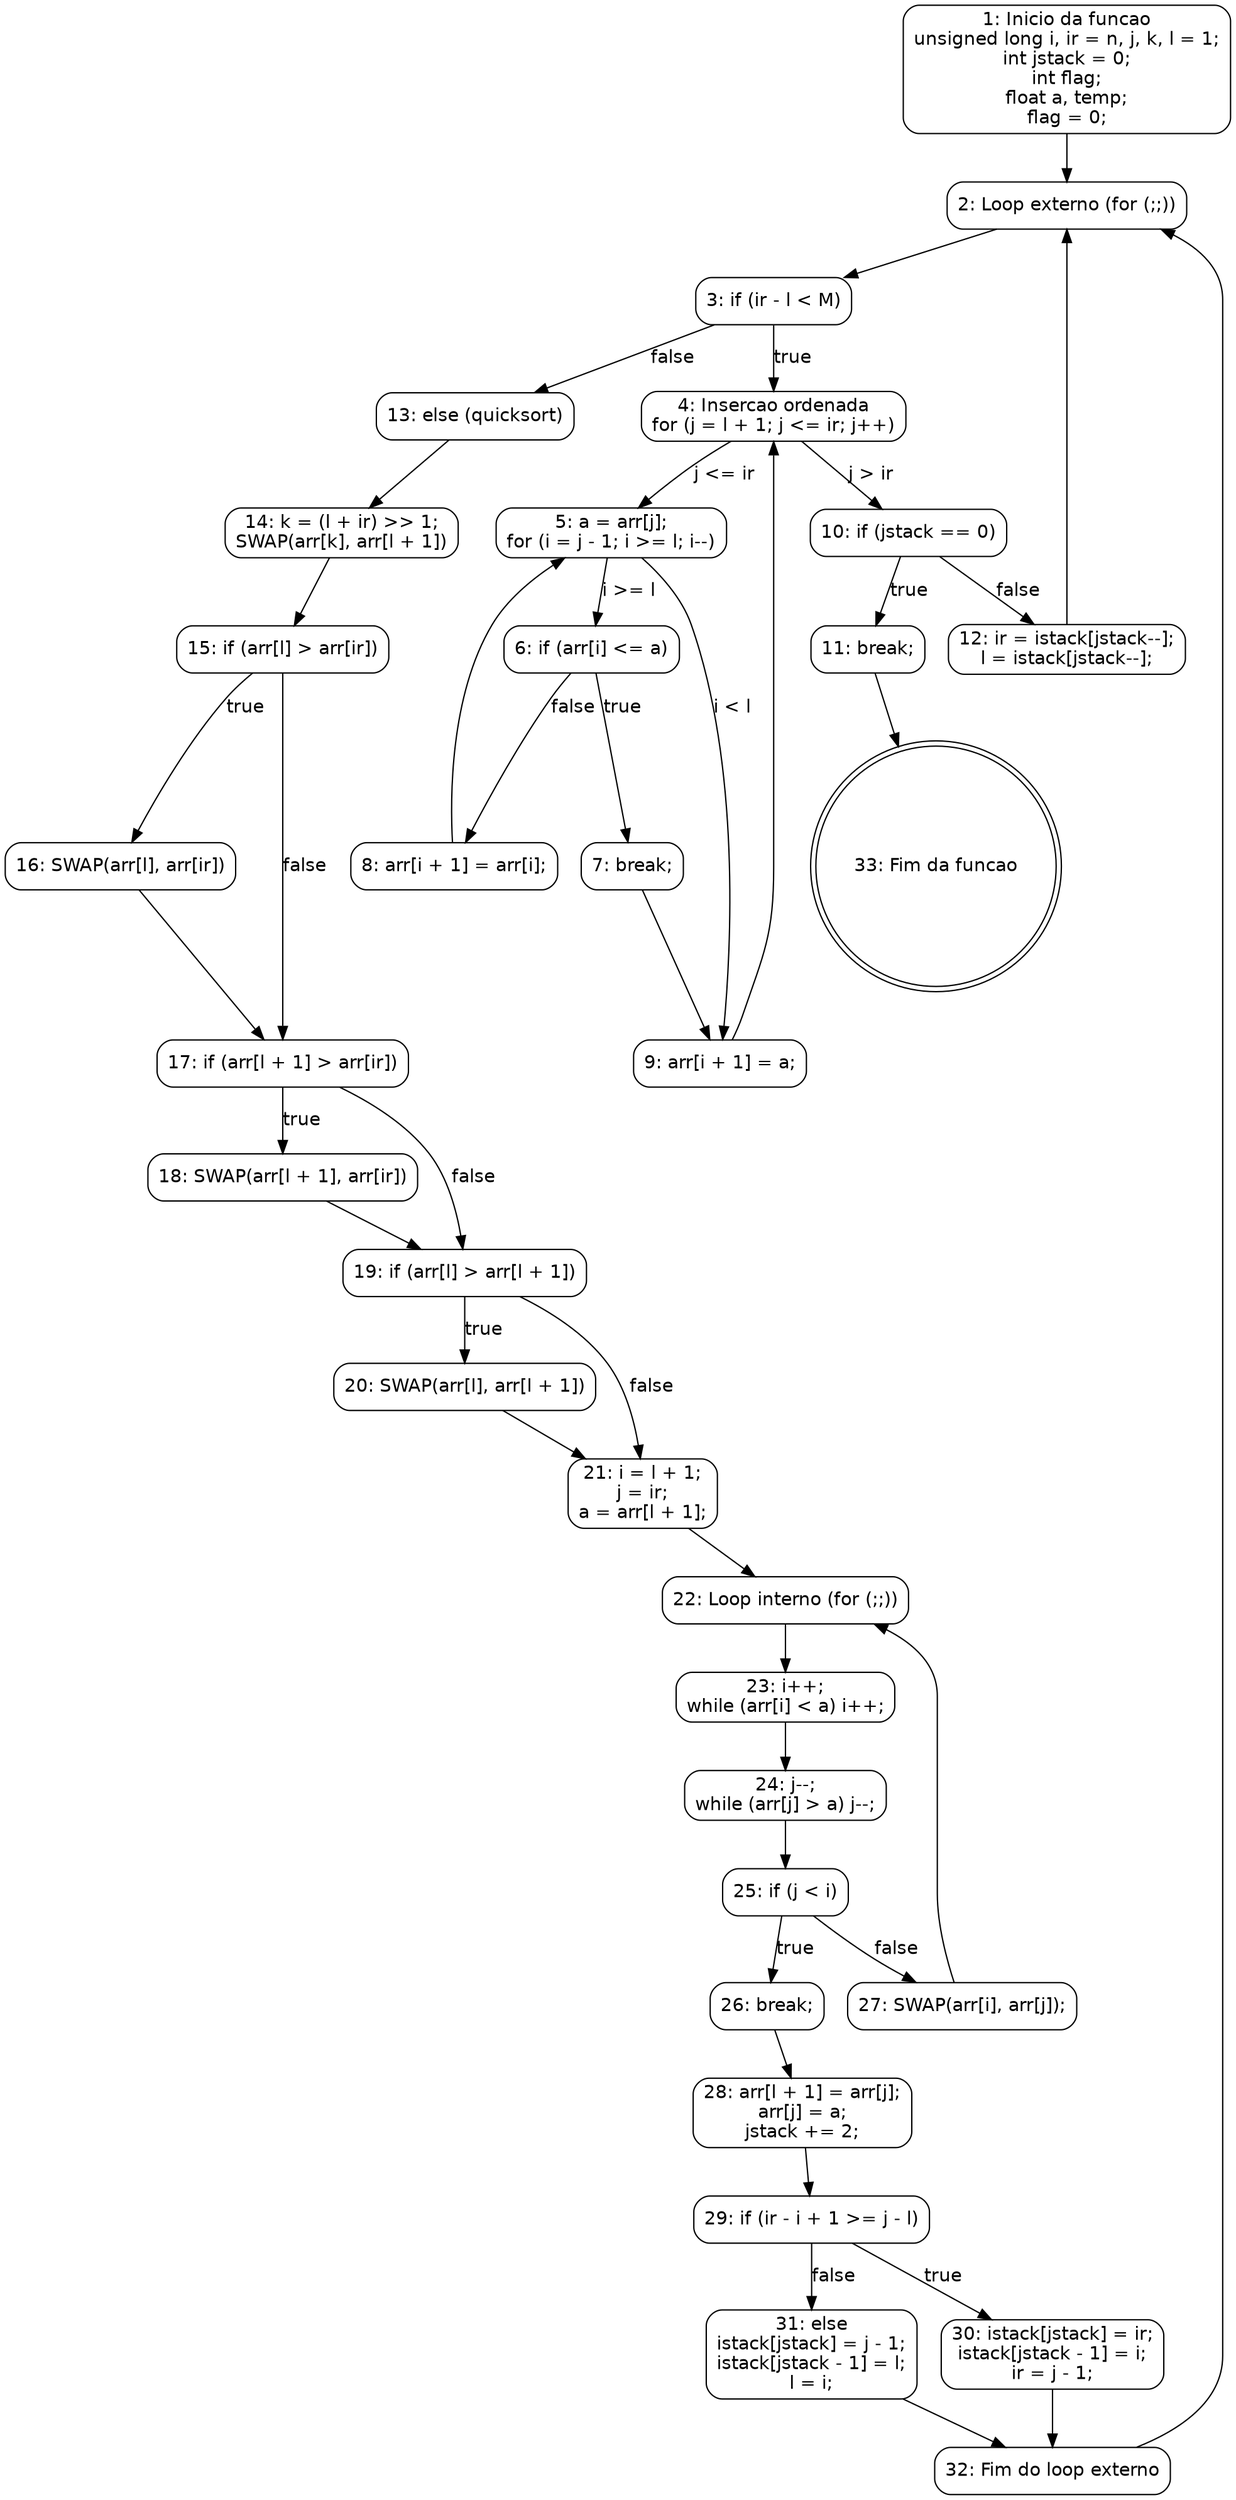 digraph sort_CFG {
    node [shape=box, style=rounded, fontname="Helvetica"];
    edge [fontname="Helvetica"];

    // Nos do CFG
    N1 [label="1: Inicio da funcao\nunsigned long i, ir = n, j, k, l = 1;\nint jstack = 0;\nint flag;\nfloat a, temp;\nflag = 0;"];
    N2 [label="2: Loop externo (for (;;))"];
    N3 [label="3: if (ir - l < M)"];
    N4 [label="4: Insercao ordenada\nfor (j = l + 1; j <= ir; j++)"];
    N5 [label="5: a = arr[j];\nfor (i = j - 1; i >= l; i--)"];
    N6 [label="6: if (arr[i] <= a)"];
    N7 [label="7: break;"];
    N8 [label="8: arr[i + 1] = arr[i];"];
    N9 [label="9: arr[i + 1] = a;"];
    N10 [label="10: if (jstack == 0)"];
    N11 [label="11: break;"];
    N12 [label="12: ir = istack[jstack--];\nl = istack[jstack--];"];
    N13 [label="13: else (quicksort)"];
    N14 [label="14: k = (l + ir) >> 1;\nSWAP(arr[k], arr[l + 1])"];
    N15 [label="15: if (arr[l] > arr[ir])"];
    N16 [label="16: SWAP(arr[l], arr[ir])"];
    N17 [label="17: if (arr[l + 1] > arr[ir])"];
    N18 [label="18: SWAP(arr[l + 1], arr[ir])"];
    N19 [label="19: if (arr[l] > arr[l + 1])"];
    N20 [label="20: SWAP(arr[l], arr[l + 1])"];
    N21 [label="21: i = l + 1;\nj = ir;\na = arr[l + 1];"];
    N22 [label="22: Loop interno (for (;;))"];
    N23 [label="23: i++;\nwhile (arr[i] < a) i++;"];
    N24 [label="24: j--;\nwhile (arr[j] > a) j--;"];
    N25 [label="25: if (j < i)"];
    N26 [label="26: break;"];
    N27 [label="27: SWAP(arr[i], arr[j]);"];
    N28 [label="28: arr[l + 1] = arr[j];\narr[j] = a;\njstack += 2;"];
    N29 [label="29: if (ir - i + 1 >= j - l)"];
    N30 [label="30: istack[jstack] = ir;\nistack[jstack - 1] = i;\nir = j - 1;"];
    N31 [label="31: else\nistack[jstack] = j - 1;\nistack[jstack - 1] = l;\nl = i;"];
    N32 [label="32: Fim do loop externo"];
    N33 [label="33: Fim da funcao", shape=doublecircle];

    // Arestas do CFG
    N1 -> N2;
    N2 -> N3;
    N3 -> N4 [label="true"];
    N3 -> N13 [label="false"];
    N4 -> N5 [label="j <= ir"];
    N4 -> N10 [label="j > ir"];
    N5 -> N6 [label="i >= l"];
    N5 -> N9 [label="i < l"];
    N6 -> N7 [label="true"];
    N6 -> N8 [label="false"];
    N7 -> N9;
    N8 -> N5;
    N9 -> N4;
    N10 -> N11 [label="true"];
    N10 -> N12 [label="false"];
    N11 -> N33;
    N12 -> N2;
    N13 -> N14;
    N14 -> N15;
    N15 -> N16 [label="true"];
    N15 -> N17 [label="false"];
    N16 -> N17;
    N17 -> N18 [label="true"];
    N17 -> N19 [label="false"];
    N18 -> N19;
    N19 -> N20 [label="true"];
    N19 -> N21 [label="false"];
    N20 -> N21;
    N21 -> N22;
    N22 -> N23;
    N23 -> N24;
    N24 -> N25;
    N25 -> N26 [label="true"];
    N25 -> N27 [label="false"];
    N26 -> N28;
    N27 -> N22;
    N28 -> N29;
    N29 -> N30 [label="true"];
    N29 -> N31 [label="false"];
    N30 -> N32;
    N31 -> N32;
    N32 -> N2;
}